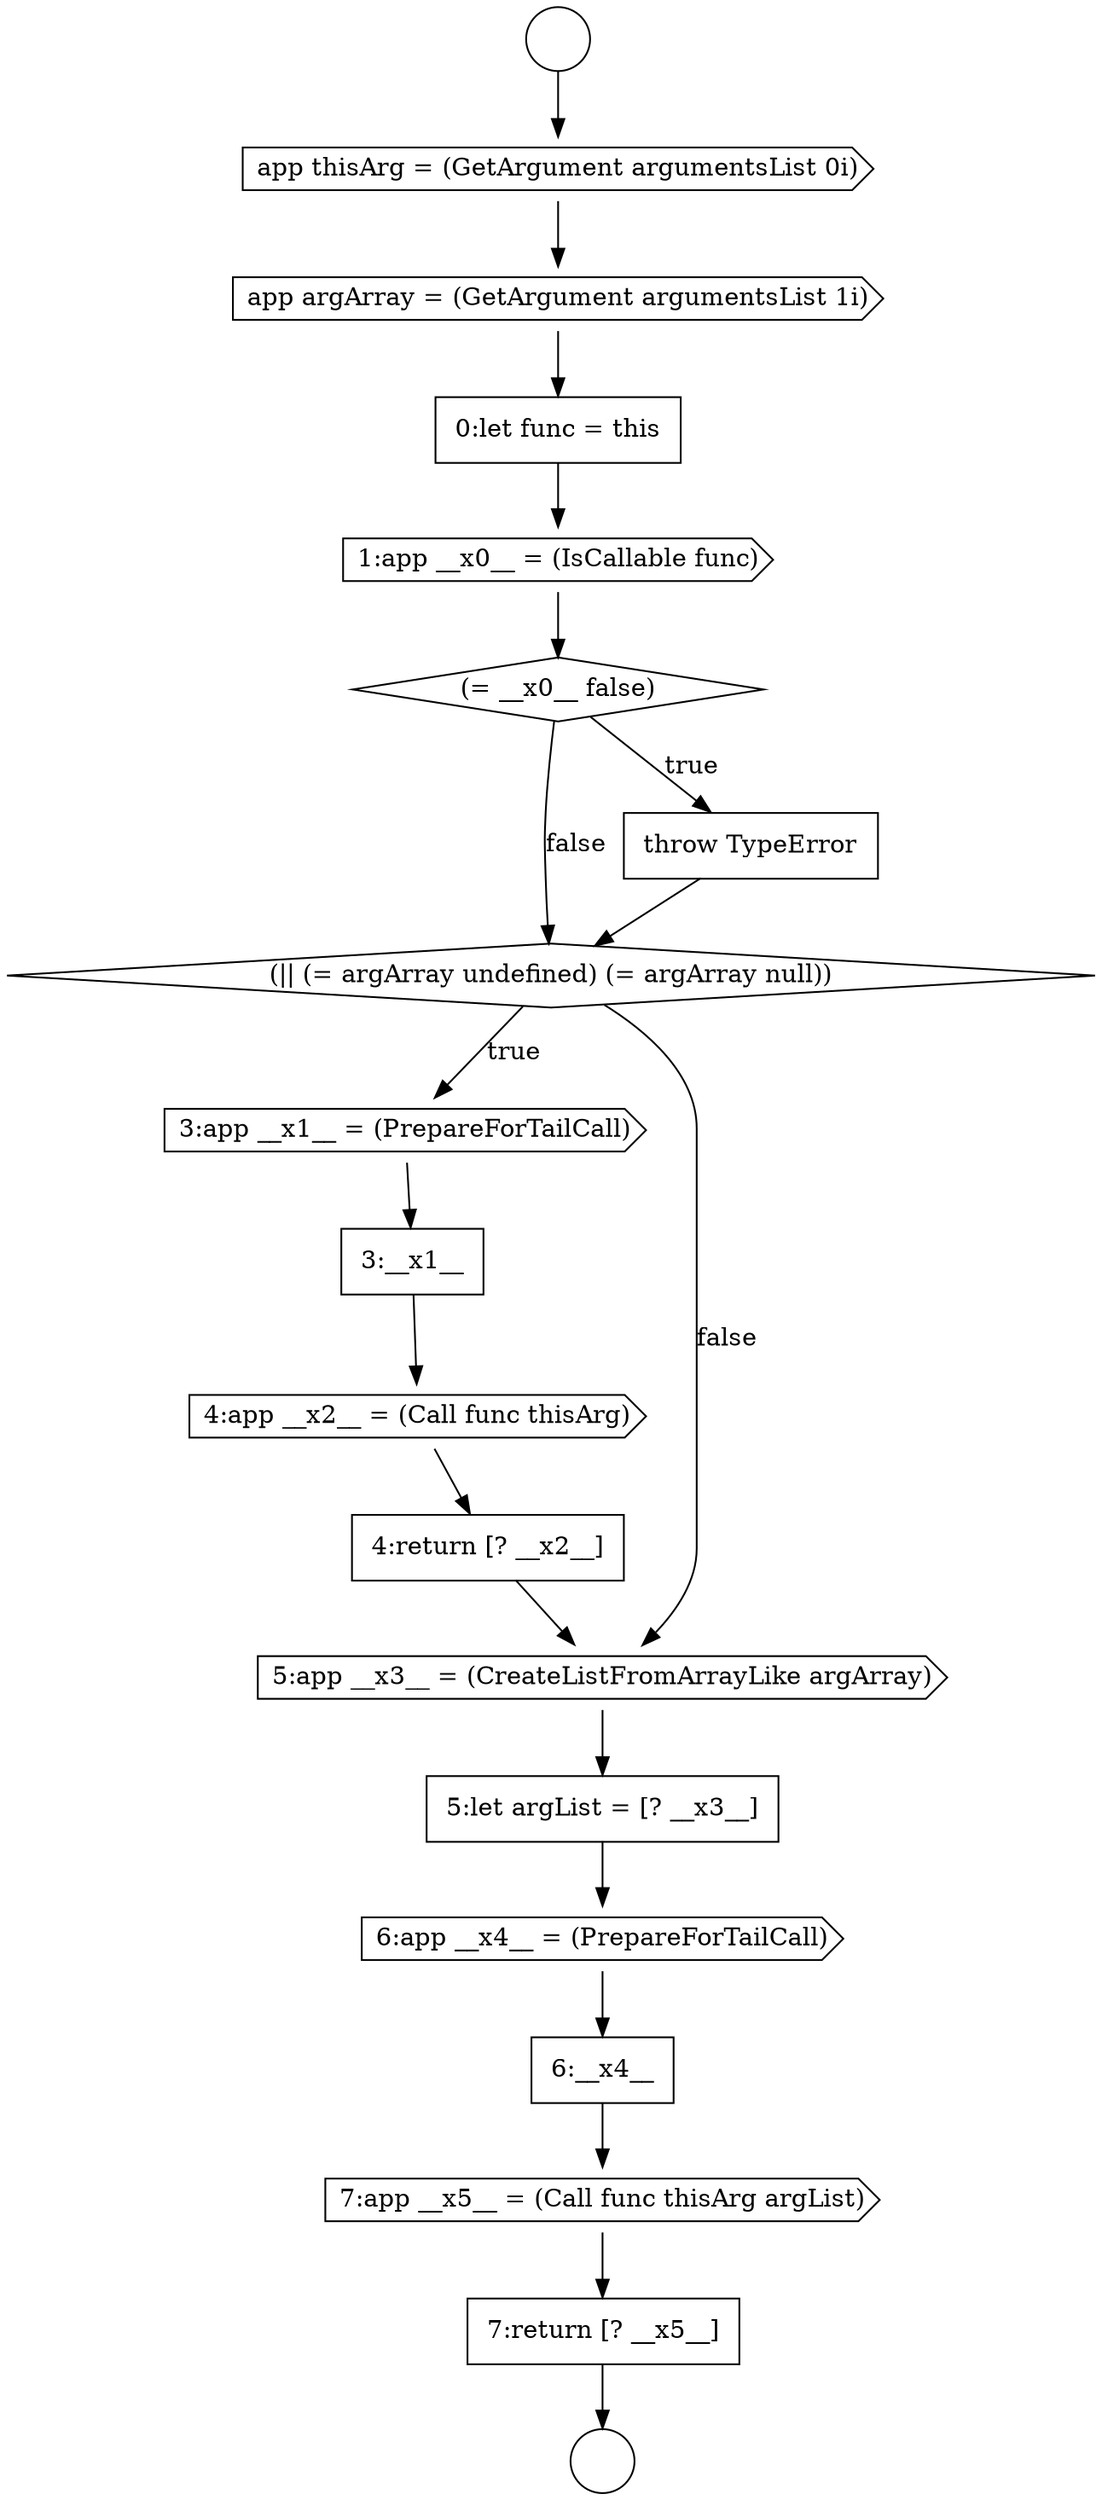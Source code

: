 digraph {
  node12344 [shape=cds, label=<<font color="black">6:app __x4__ = (PrepareForTailCall)</font>> color="black" fillcolor="white" style=filled]
  node12334 [shape=cds, label=<<font color="black">1:app __x0__ = (IsCallable func)</font>> color="black" fillcolor="white" style=filled]
  node12339 [shape=none, margin=0, label=<<font color="black">
    <table border="0" cellborder="1" cellspacing="0" cellpadding="10">
      <tr><td align="left">3:__x1__</td></tr>
    </table>
  </font>> color="black" fillcolor="white" style=filled]
  node12347 [shape=none, margin=0, label=<<font color="black">
    <table border="0" cellborder="1" cellspacing="0" cellpadding="10">
      <tr><td align="left">7:return [? __x5__]</td></tr>
    </table>
  </font>> color="black" fillcolor="white" style=filled]
  node12330 [shape=circle label=" " color="black" fillcolor="white" style=filled]
  node12333 [shape=none, margin=0, label=<<font color="black">
    <table border="0" cellborder="1" cellspacing="0" cellpadding="10">
      <tr><td align="left">0:let func = this</td></tr>
    </table>
  </font>> color="black" fillcolor="white" style=filled]
  node12340 [shape=cds, label=<<font color="black">4:app __x2__ = (Call func thisArg)</font>> color="black" fillcolor="white" style=filled]
  node12337 [shape=diamond, label=<<font color="black">(|| (= argArray undefined) (= argArray null))</font>> color="black" fillcolor="white" style=filled]
  node12332 [shape=cds, label=<<font color="black">app argArray = (GetArgument argumentsList 1i)</font>> color="black" fillcolor="white" style=filled]
  node12345 [shape=none, margin=0, label=<<font color="black">
    <table border="0" cellborder="1" cellspacing="0" cellpadding="10">
      <tr><td align="left">6:__x4__</td></tr>
    </table>
  </font>> color="black" fillcolor="white" style=filled]
  node12343 [shape=none, margin=0, label=<<font color="black">
    <table border="0" cellborder="1" cellspacing="0" cellpadding="10">
      <tr><td align="left">5:let argList = [? __x3__]</td></tr>
    </table>
  </font>> color="black" fillcolor="white" style=filled]
  node12338 [shape=cds, label=<<font color="black">3:app __x1__ = (PrepareForTailCall)</font>> color="black" fillcolor="white" style=filled]
  node12331 [shape=cds, label=<<font color="black">app thisArg = (GetArgument argumentsList 0i)</font>> color="black" fillcolor="white" style=filled]
  node12329 [shape=circle label=" " color="black" fillcolor="white" style=filled]
  node12346 [shape=cds, label=<<font color="black">7:app __x5__ = (Call func thisArg argList)</font>> color="black" fillcolor="white" style=filled]
  node12336 [shape=none, margin=0, label=<<font color="black">
    <table border="0" cellborder="1" cellspacing="0" cellpadding="10">
      <tr><td align="left">throw TypeError</td></tr>
    </table>
  </font>> color="black" fillcolor="white" style=filled]
  node12341 [shape=none, margin=0, label=<<font color="black">
    <table border="0" cellborder="1" cellspacing="0" cellpadding="10">
      <tr><td align="left">4:return [? __x2__]</td></tr>
    </table>
  </font>> color="black" fillcolor="white" style=filled]
  node12342 [shape=cds, label=<<font color="black">5:app __x3__ = (CreateListFromArrayLike argArray)</font>> color="black" fillcolor="white" style=filled]
  node12335 [shape=diamond, label=<<font color="black">(= __x0__ false)</font>> color="black" fillcolor="white" style=filled]
  node12335 -> node12336 [label=<<font color="black">true</font>> color="black"]
  node12335 -> node12337 [label=<<font color="black">false</font>> color="black"]
  node12339 -> node12340 [ color="black"]
  node12346 -> node12347 [ color="black"]
  node12341 -> node12342 [ color="black"]
  node12342 -> node12343 [ color="black"]
  node12331 -> node12332 [ color="black"]
  node12345 -> node12346 [ color="black"]
  node12340 -> node12341 [ color="black"]
  node12337 -> node12338 [label=<<font color="black">true</font>> color="black"]
  node12337 -> node12342 [label=<<font color="black">false</font>> color="black"]
  node12333 -> node12334 [ color="black"]
  node12338 -> node12339 [ color="black"]
  node12347 -> node12330 [ color="black"]
  node12336 -> node12337 [ color="black"]
  node12344 -> node12345 [ color="black"]
  node12329 -> node12331 [ color="black"]
  node12334 -> node12335 [ color="black"]
  node12343 -> node12344 [ color="black"]
  node12332 -> node12333 [ color="black"]
}
